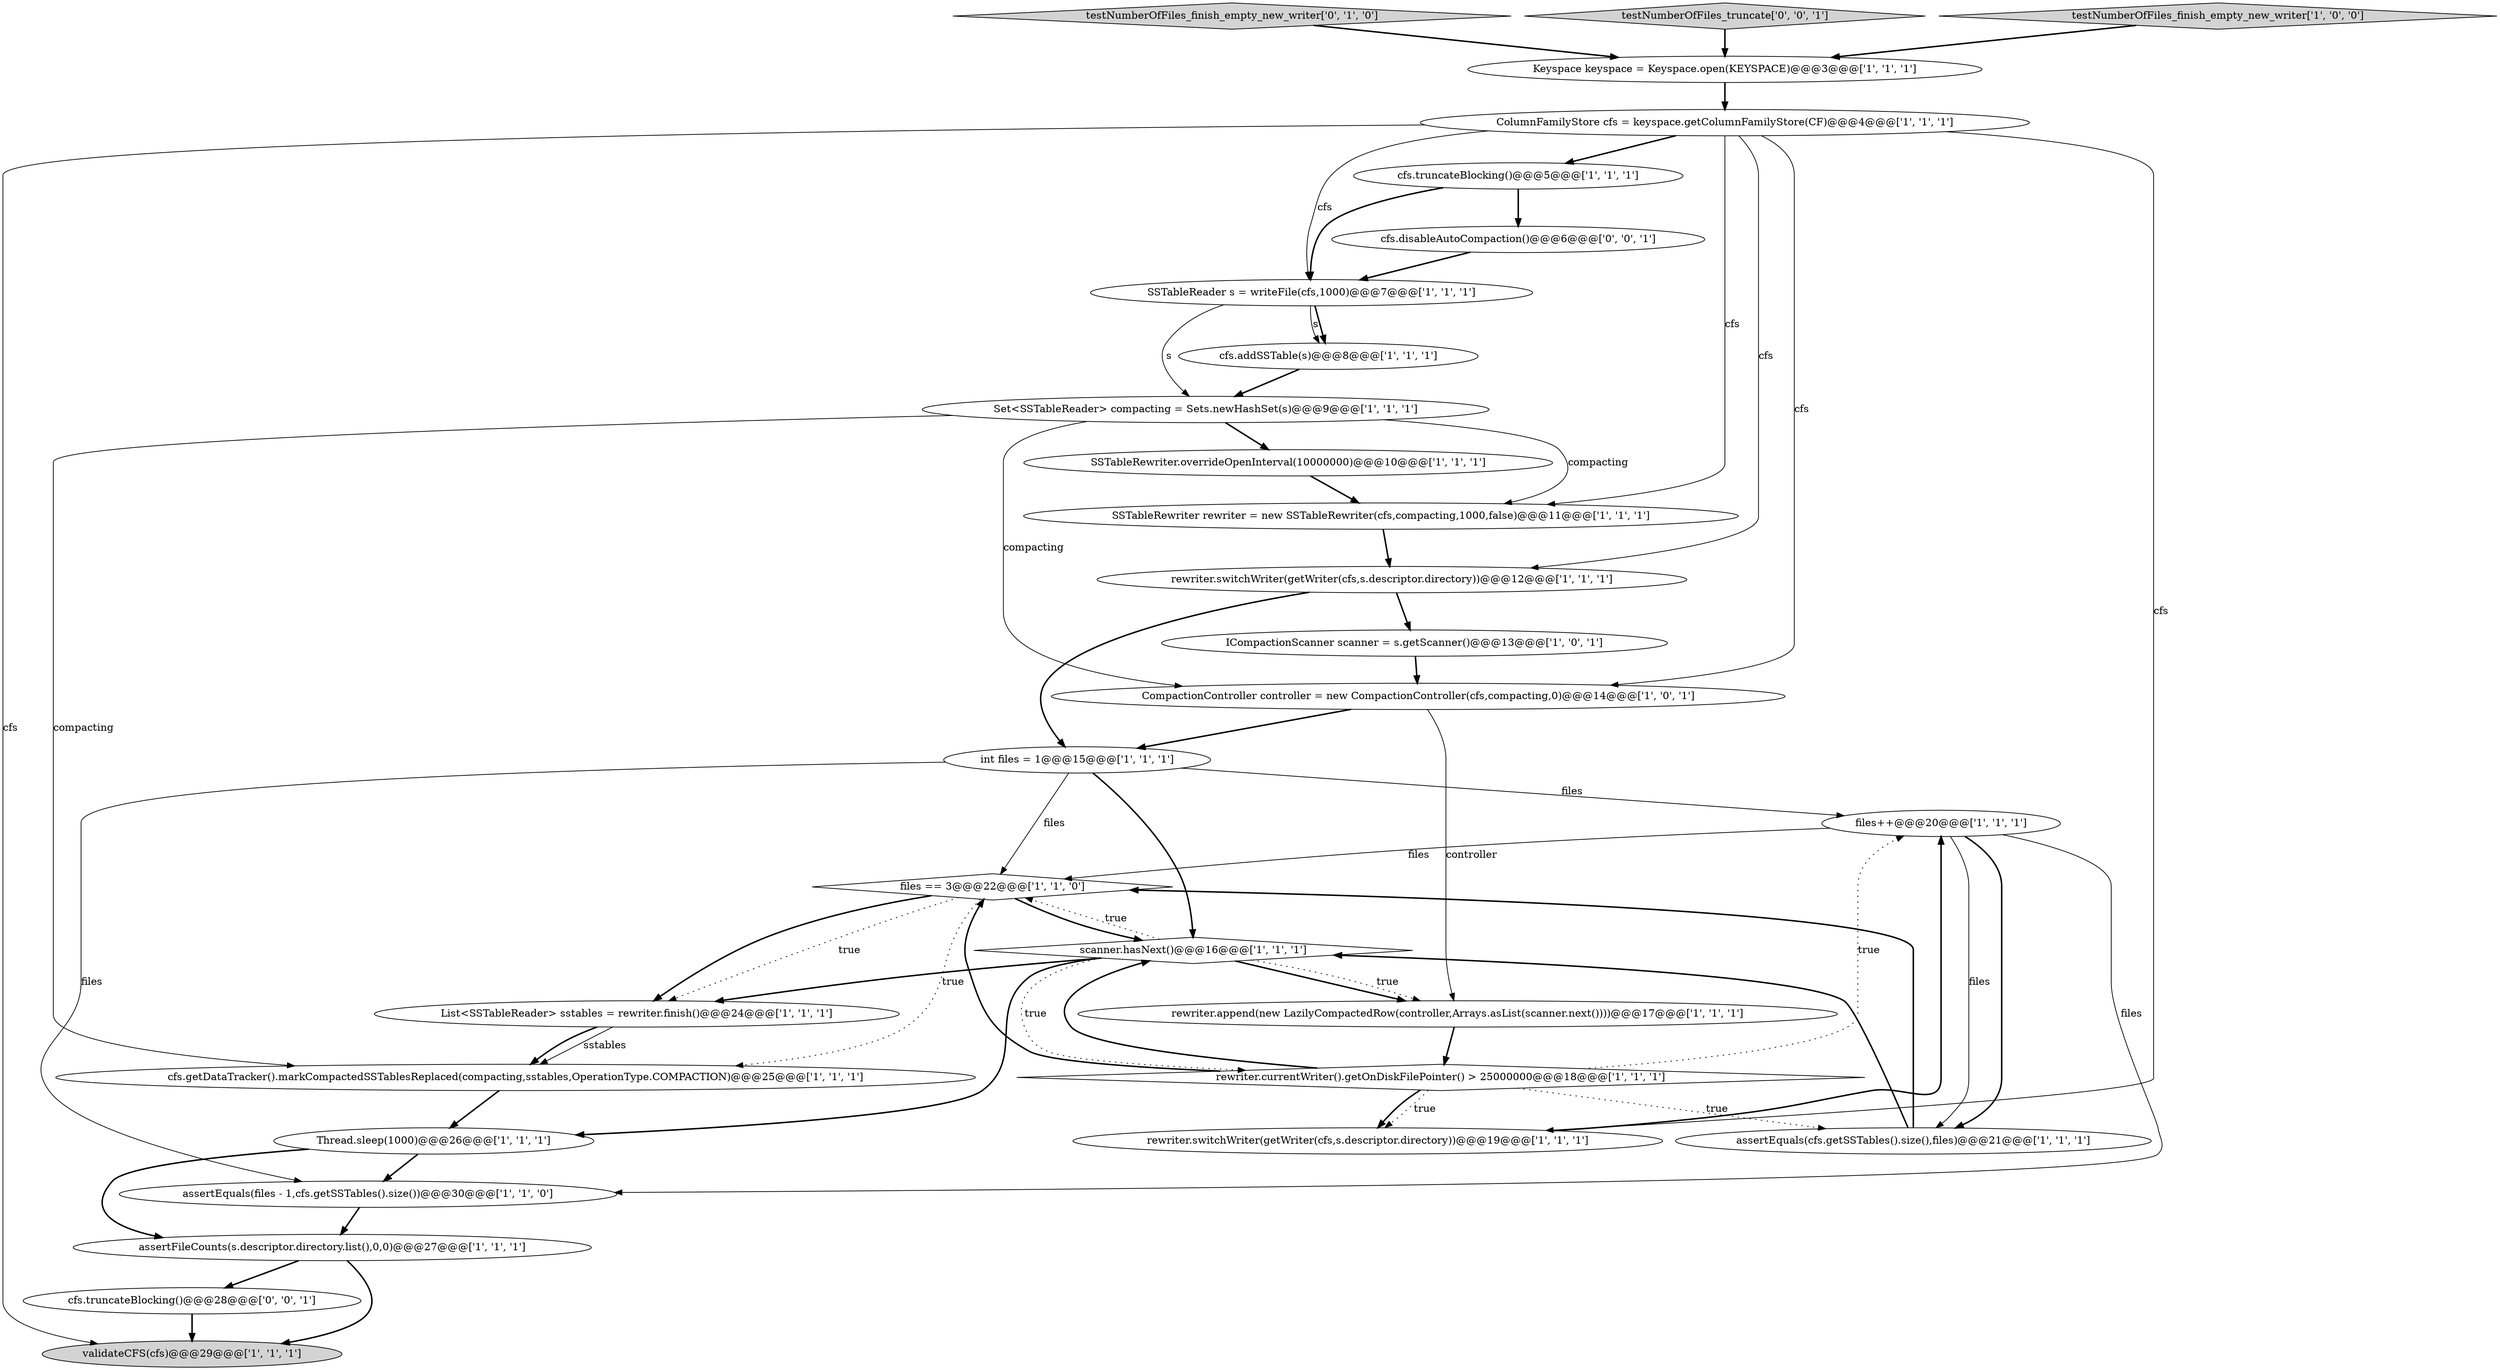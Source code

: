 digraph {
3 [style = filled, label = "ColumnFamilyStore cfs = keyspace.getColumnFamilyStore(CF)@@@4@@@['1', '1', '1']", fillcolor = white, shape = ellipse image = "AAA0AAABBB1BBB"];
5 [style = filled, label = "rewriter.switchWriter(getWriter(cfs,s.descriptor.directory))@@@12@@@['1', '1', '1']", fillcolor = white, shape = ellipse image = "AAA0AAABBB1BBB"];
26 [style = filled, label = "testNumberOfFiles_finish_empty_new_writer['0', '1', '0']", fillcolor = lightgray, shape = diamond image = "AAA0AAABBB2BBB"];
9 [style = filled, label = "cfs.truncateBlocking()@@@5@@@['1', '1', '1']", fillcolor = white, shape = ellipse image = "AAA0AAABBB1BBB"];
27 [style = filled, label = "cfs.disableAutoCompaction()@@@6@@@['0', '0', '1']", fillcolor = white, shape = ellipse image = "AAA0AAABBB3BBB"];
20 [style = filled, label = "SSTableReader s = writeFile(cfs,1000)@@@7@@@['1', '1', '1']", fillcolor = white, shape = ellipse image = "AAA0AAABBB1BBB"];
18 [style = filled, label = "Thread.sleep(1000)@@@26@@@['1', '1', '1']", fillcolor = white, shape = ellipse image = "AAA0AAABBB1BBB"];
2 [style = filled, label = "files++@@@20@@@['1', '1', '1']", fillcolor = white, shape = ellipse image = "AAA0AAABBB1BBB"];
25 [style = filled, label = "rewriter.append(new LazilyCompactedRow(controller,Arrays.asList(scanner.next())))@@@17@@@['1', '1', '1']", fillcolor = white, shape = ellipse image = "AAA0AAABBB1BBB"];
19 [style = filled, label = "assertEquals(files - 1,cfs.getSSTables().size())@@@30@@@['1', '1', '0']", fillcolor = white, shape = ellipse image = "AAA0AAABBB1BBB"];
4 [style = filled, label = "assertFileCounts(s.descriptor.directory.list(),0,0)@@@27@@@['1', '1', '1']", fillcolor = white, shape = ellipse image = "AAA0AAABBB1BBB"];
13 [style = filled, label = "cfs.getDataTracker().markCompactedSSTablesReplaced(compacting,sstables,OperationType.COMPACTION)@@@25@@@['1', '1', '1']", fillcolor = white, shape = ellipse image = "AAA0AAABBB1BBB"];
28 [style = filled, label = "cfs.truncateBlocking()@@@28@@@['0', '0', '1']", fillcolor = white, shape = ellipse image = "AAA0AAABBB3BBB"];
29 [style = filled, label = "testNumberOfFiles_truncate['0', '0', '1']", fillcolor = lightgray, shape = diamond image = "AAA0AAABBB3BBB"];
16 [style = filled, label = "SSTableRewriter.overrideOpenInterval(10000000)@@@10@@@['1', '1', '1']", fillcolor = white, shape = ellipse image = "AAA0AAABBB1BBB"];
22 [style = filled, label = "files == 3@@@22@@@['1', '1', '0']", fillcolor = white, shape = diamond image = "AAA0AAABBB1BBB"];
11 [style = filled, label = "Keyspace keyspace = Keyspace.open(KEYSPACE)@@@3@@@['1', '1', '1']", fillcolor = white, shape = ellipse image = "AAA0AAABBB1BBB"];
21 [style = filled, label = "cfs.addSSTable(s)@@@8@@@['1', '1', '1']", fillcolor = white, shape = ellipse image = "AAA0AAABBB1BBB"];
24 [style = filled, label = "List<SSTableReader> sstables = rewriter.finish()@@@24@@@['1', '1', '1']", fillcolor = white, shape = ellipse image = "AAA0AAABBB1BBB"];
6 [style = filled, label = "validateCFS(cfs)@@@29@@@['1', '1', '1']", fillcolor = lightgray, shape = ellipse image = "AAA0AAABBB1BBB"];
8 [style = filled, label = "rewriter.switchWriter(getWriter(cfs,s.descriptor.directory))@@@19@@@['1', '1', '1']", fillcolor = white, shape = ellipse image = "AAA0AAABBB1BBB"];
10 [style = filled, label = "assertEquals(cfs.getSSTables().size(),files)@@@21@@@['1', '1', '1']", fillcolor = white, shape = ellipse image = "AAA0AAABBB1BBB"];
23 [style = filled, label = "scanner.hasNext()@@@16@@@['1', '1', '1']", fillcolor = white, shape = diamond image = "AAA0AAABBB1BBB"];
15 [style = filled, label = "Set<SSTableReader> compacting = Sets.newHashSet(s)@@@9@@@['1', '1', '1']", fillcolor = white, shape = ellipse image = "AAA0AAABBB1BBB"];
7 [style = filled, label = "testNumberOfFiles_finish_empty_new_writer['1', '0', '0']", fillcolor = lightgray, shape = diamond image = "AAA0AAABBB1BBB"];
14 [style = filled, label = "rewriter.currentWriter().getOnDiskFilePointer() > 25000000@@@18@@@['1', '1', '1']", fillcolor = white, shape = diamond image = "AAA0AAABBB1BBB"];
12 [style = filled, label = "int files = 1@@@15@@@['1', '1', '1']", fillcolor = white, shape = ellipse image = "AAA0AAABBB1BBB"];
1 [style = filled, label = "CompactionController controller = new CompactionController(cfs,compacting,0)@@@14@@@['1', '0', '1']", fillcolor = white, shape = ellipse image = "AAA0AAABBB1BBB"];
17 [style = filled, label = "SSTableRewriter rewriter = new SSTableRewriter(cfs,compacting,1000,false)@@@11@@@['1', '1', '1']", fillcolor = white, shape = ellipse image = "AAA0AAABBB1BBB"];
0 [style = filled, label = "ICompactionScanner scanner = s.getScanner()@@@13@@@['1', '0', '1']", fillcolor = white, shape = ellipse image = "AAA0AAABBB1BBB"];
10->22 [style = bold, label=""];
14->2 [style = dotted, label="true"];
23->25 [style = bold, label=""];
17->5 [style = bold, label=""];
28->6 [style = bold, label=""];
7->11 [style = bold, label=""];
15->13 [style = solid, label="compacting"];
23->22 [style = dotted, label="true"];
4->6 [style = bold, label=""];
3->1 [style = solid, label="cfs"];
15->17 [style = solid, label="compacting"];
12->22 [style = solid, label="files"];
2->22 [style = solid, label="files"];
21->15 [style = bold, label=""];
2->19 [style = solid, label="files"];
14->22 [style = bold, label=""];
18->19 [style = bold, label=""];
2->10 [style = solid, label="files"];
9->20 [style = bold, label=""];
25->14 [style = bold, label=""];
16->17 [style = bold, label=""];
3->6 [style = solid, label="cfs"];
22->24 [style = dotted, label="true"];
15->16 [style = bold, label=""];
2->10 [style = bold, label=""];
12->2 [style = solid, label="files"];
22->23 [style = bold, label=""];
26->11 [style = bold, label=""];
4->28 [style = bold, label=""];
14->10 [style = dotted, label="true"];
12->19 [style = solid, label="files"];
20->21 [style = bold, label=""];
9->27 [style = bold, label=""];
3->9 [style = bold, label=""];
3->8 [style = solid, label="cfs"];
20->21 [style = solid, label="s"];
1->25 [style = solid, label="controller"];
23->14 [style = dotted, label="true"];
23->24 [style = bold, label=""];
18->4 [style = bold, label=""];
14->23 [style = bold, label=""];
5->0 [style = bold, label=""];
8->2 [style = bold, label=""];
11->3 [style = bold, label=""];
5->12 [style = bold, label=""];
10->23 [style = bold, label=""];
0->1 [style = bold, label=""];
22->13 [style = dotted, label="true"];
1->12 [style = bold, label=""];
3->20 [style = solid, label="cfs"];
3->5 [style = solid, label="cfs"];
14->8 [style = dotted, label="true"];
15->1 [style = solid, label="compacting"];
12->23 [style = bold, label=""];
14->8 [style = bold, label=""];
19->4 [style = bold, label=""];
22->24 [style = bold, label=""];
24->13 [style = solid, label="sstables"];
27->20 [style = bold, label=""];
23->25 [style = dotted, label="true"];
23->18 [style = bold, label=""];
29->11 [style = bold, label=""];
3->17 [style = solid, label="cfs"];
13->18 [style = bold, label=""];
24->13 [style = bold, label=""];
20->15 [style = solid, label="s"];
}
